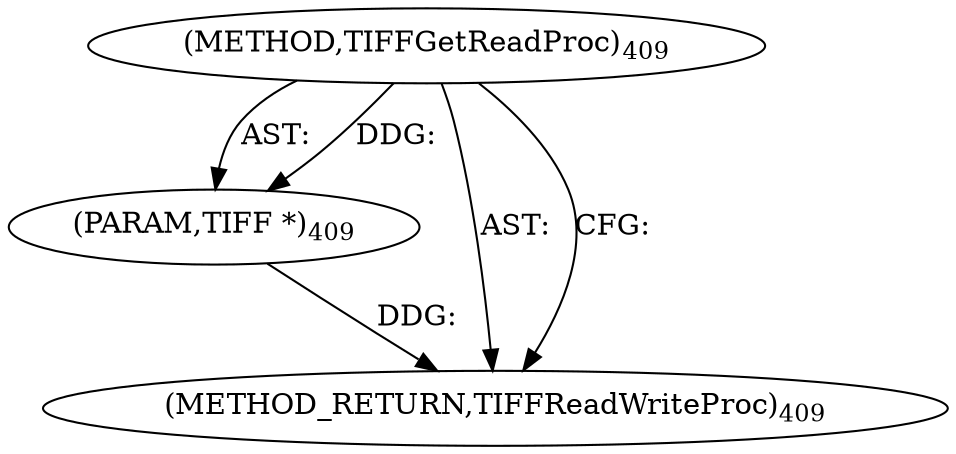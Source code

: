 digraph "TIFFGetReadProc" {  
"8699" [label = <(METHOD,TIFFGetReadProc)<SUB>409</SUB>> ]
"8700" [label = <(PARAM,TIFF *)<SUB>409</SUB>> ]
"8701" [label = <(METHOD_RETURN,TIFFReadWriteProc)<SUB>409</SUB>> ]
  "8699" -> "8700"  [ label = "AST: "] 
  "8699" -> "8701"  [ label = "AST: "] 
  "8699" -> "8701"  [ label = "CFG: "] 
  "8700" -> "8701"  [ label = "DDG: "] 
  "8699" -> "8700"  [ label = "DDG: "] 
}
